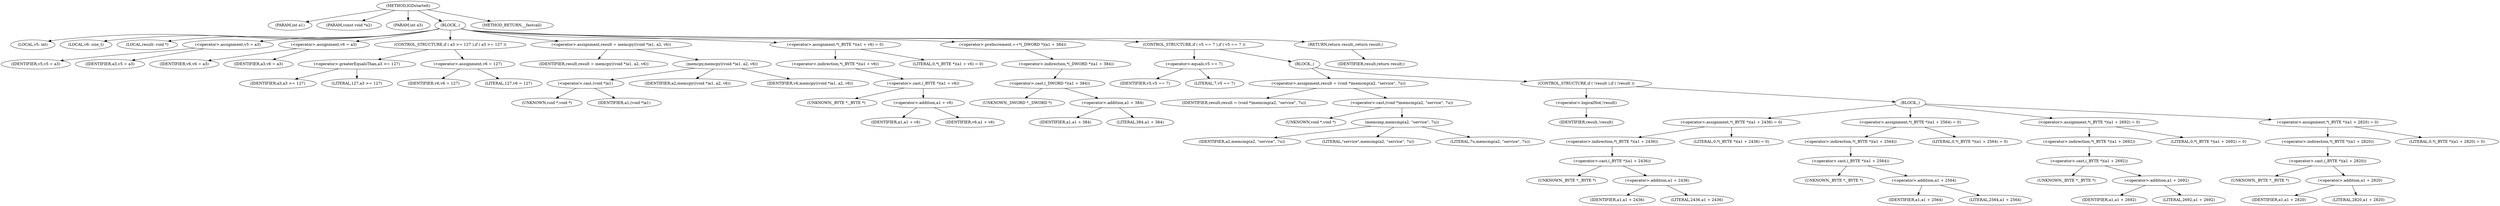 digraph IGDstartelt {  
"1000104" [label = "(METHOD,IGDstartelt)" ]
"1000105" [label = "(PARAM,int a1)" ]
"1000106" [label = "(PARAM,const void *a2)" ]
"1000107" [label = "(PARAM,int a3)" ]
"1000108" [label = "(BLOCK,,)" ]
"1000109" [label = "(LOCAL,v5: int)" ]
"1000110" [label = "(LOCAL,v6: size_t)" ]
"1000111" [label = "(LOCAL,result: void *)" ]
"1000112" [label = "(<operator>.assignment,v5 = a3)" ]
"1000113" [label = "(IDENTIFIER,v5,v5 = a3)" ]
"1000114" [label = "(IDENTIFIER,a3,v5 = a3)" ]
"1000115" [label = "(<operator>.assignment,v6 = a3)" ]
"1000116" [label = "(IDENTIFIER,v6,v6 = a3)" ]
"1000117" [label = "(IDENTIFIER,a3,v6 = a3)" ]
"1000118" [label = "(CONTROL_STRUCTURE,if ( a3 >= 127 ),if ( a3 >= 127 ))" ]
"1000119" [label = "(<operator>.greaterEqualsThan,a3 >= 127)" ]
"1000120" [label = "(IDENTIFIER,a3,a3 >= 127)" ]
"1000121" [label = "(LITERAL,127,a3 >= 127)" ]
"1000122" [label = "(<operator>.assignment,v6 = 127)" ]
"1000123" [label = "(IDENTIFIER,v6,v6 = 127)" ]
"1000124" [label = "(LITERAL,127,v6 = 127)" ]
"1000125" [label = "(<operator>.assignment,result = memcpy((void *)a1, a2, v6))" ]
"1000126" [label = "(IDENTIFIER,result,result = memcpy((void *)a1, a2, v6))" ]
"1000127" [label = "(memcpy,memcpy((void *)a1, a2, v6))" ]
"1000128" [label = "(<operator>.cast,(void *)a1)" ]
"1000129" [label = "(UNKNOWN,void *,void *)" ]
"1000130" [label = "(IDENTIFIER,a1,(void *)a1)" ]
"1000131" [label = "(IDENTIFIER,a2,memcpy((void *)a1, a2, v6))" ]
"1000132" [label = "(IDENTIFIER,v6,memcpy((void *)a1, a2, v6))" ]
"1000133" [label = "(<operator>.assignment,*(_BYTE *)(a1 + v6) = 0)" ]
"1000134" [label = "(<operator>.indirection,*(_BYTE *)(a1 + v6))" ]
"1000135" [label = "(<operator>.cast,(_BYTE *)(a1 + v6))" ]
"1000136" [label = "(UNKNOWN,_BYTE *,_BYTE *)" ]
"1000137" [label = "(<operator>.addition,a1 + v6)" ]
"1000138" [label = "(IDENTIFIER,a1,a1 + v6)" ]
"1000139" [label = "(IDENTIFIER,v6,a1 + v6)" ]
"1000140" [label = "(LITERAL,0,*(_BYTE *)(a1 + v6) = 0)" ]
"1000141" [label = "(<operator>.preIncrement,++*(_DWORD *)(a1 + 384))" ]
"1000142" [label = "(<operator>.indirection,*(_DWORD *)(a1 + 384))" ]
"1000143" [label = "(<operator>.cast,(_DWORD *)(a1 + 384))" ]
"1000144" [label = "(UNKNOWN,_DWORD *,_DWORD *)" ]
"1000145" [label = "(<operator>.addition,a1 + 384)" ]
"1000146" [label = "(IDENTIFIER,a1,a1 + 384)" ]
"1000147" [label = "(LITERAL,384,a1 + 384)" ]
"1000148" [label = "(CONTROL_STRUCTURE,if ( v5 == 7 ),if ( v5 == 7 ))" ]
"1000149" [label = "(<operator>.equals,v5 == 7)" ]
"1000150" [label = "(IDENTIFIER,v5,v5 == 7)" ]
"1000151" [label = "(LITERAL,7,v5 == 7)" ]
"1000152" [label = "(BLOCK,,)" ]
"1000153" [label = "(<operator>.assignment,result = (void *)memcmp(a2, \"service\", 7u))" ]
"1000154" [label = "(IDENTIFIER,result,result = (void *)memcmp(a2, \"service\", 7u))" ]
"1000155" [label = "(<operator>.cast,(void *)memcmp(a2, \"service\", 7u))" ]
"1000156" [label = "(UNKNOWN,void *,void *)" ]
"1000157" [label = "(memcmp,memcmp(a2, \"service\", 7u))" ]
"1000158" [label = "(IDENTIFIER,a2,memcmp(a2, \"service\", 7u))" ]
"1000159" [label = "(LITERAL,\"service\",memcmp(a2, \"service\", 7u))" ]
"1000160" [label = "(LITERAL,7u,memcmp(a2, \"service\", 7u))" ]
"1000161" [label = "(CONTROL_STRUCTURE,if ( !result ),if ( !result ))" ]
"1000162" [label = "(<operator>.logicalNot,!result)" ]
"1000163" [label = "(IDENTIFIER,result,!result)" ]
"1000164" [label = "(BLOCK,,)" ]
"1000165" [label = "(<operator>.assignment,*(_BYTE *)(a1 + 2436) = 0)" ]
"1000166" [label = "(<operator>.indirection,*(_BYTE *)(a1 + 2436))" ]
"1000167" [label = "(<operator>.cast,(_BYTE *)(a1 + 2436))" ]
"1000168" [label = "(UNKNOWN,_BYTE *,_BYTE *)" ]
"1000169" [label = "(<operator>.addition,a1 + 2436)" ]
"1000170" [label = "(IDENTIFIER,a1,a1 + 2436)" ]
"1000171" [label = "(LITERAL,2436,a1 + 2436)" ]
"1000172" [label = "(LITERAL,0,*(_BYTE *)(a1 + 2436) = 0)" ]
"1000173" [label = "(<operator>.assignment,*(_BYTE *)(a1 + 2564) = 0)" ]
"1000174" [label = "(<operator>.indirection,*(_BYTE *)(a1 + 2564))" ]
"1000175" [label = "(<operator>.cast,(_BYTE *)(a1 + 2564))" ]
"1000176" [label = "(UNKNOWN,_BYTE *,_BYTE *)" ]
"1000177" [label = "(<operator>.addition,a1 + 2564)" ]
"1000178" [label = "(IDENTIFIER,a1,a1 + 2564)" ]
"1000179" [label = "(LITERAL,2564,a1 + 2564)" ]
"1000180" [label = "(LITERAL,0,*(_BYTE *)(a1 + 2564) = 0)" ]
"1000181" [label = "(<operator>.assignment,*(_BYTE *)(a1 + 2692) = 0)" ]
"1000182" [label = "(<operator>.indirection,*(_BYTE *)(a1 + 2692))" ]
"1000183" [label = "(<operator>.cast,(_BYTE *)(a1 + 2692))" ]
"1000184" [label = "(UNKNOWN,_BYTE *,_BYTE *)" ]
"1000185" [label = "(<operator>.addition,a1 + 2692)" ]
"1000186" [label = "(IDENTIFIER,a1,a1 + 2692)" ]
"1000187" [label = "(LITERAL,2692,a1 + 2692)" ]
"1000188" [label = "(LITERAL,0,*(_BYTE *)(a1 + 2692) = 0)" ]
"1000189" [label = "(<operator>.assignment,*(_BYTE *)(a1 + 2820) = 0)" ]
"1000190" [label = "(<operator>.indirection,*(_BYTE *)(a1 + 2820))" ]
"1000191" [label = "(<operator>.cast,(_BYTE *)(a1 + 2820))" ]
"1000192" [label = "(UNKNOWN,_BYTE *,_BYTE *)" ]
"1000193" [label = "(<operator>.addition,a1 + 2820)" ]
"1000194" [label = "(IDENTIFIER,a1,a1 + 2820)" ]
"1000195" [label = "(LITERAL,2820,a1 + 2820)" ]
"1000196" [label = "(LITERAL,0,*(_BYTE *)(a1 + 2820) = 0)" ]
"1000197" [label = "(RETURN,return result;,return result;)" ]
"1000198" [label = "(IDENTIFIER,result,return result;)" ]
"1000199" [label = "(METHOD_RETURN,__fastcall)" ]
  "1000104" -> "1000105" 
  "1000104" -> "1000106" 
  "1000104" -> "1000107" 
  "1000104" -> "1000108" 
  "1000104" -> "1000199" 
  "1000108" -> "1000109" 
  "1000108" -> "1000110" 
  "1000108" -> "1000111" 
  "1000108" -> "1000112" 
  "1000108" -> "1000115" 
  "1000108" -> "1000118" 
  "1000108" -> "1000125" 
  "1000108" -> "1000133" 
  "1000108" -> "1000141" 
  "1000108" -> "1000148" 
  "1000108" -> "1000197" 
  "1000112" -> "1000113" 
  "1000112" -> "1000114" 
  "1000115" -> "1000116" 
  "1000115" -> "1000117" 
  "1000118" -> "1000119" 
  "1000118" -> "1000122" 
  "1000119" -> "1000120" 
  "1000119" -> "1000121" 
  "1000122" -> "1000123" 
  "1000122" -> "1000124" 
  "1000125" -> "1000126" 
  "1000125" -> "1000127" 
  "1000127" -> "1000128" 
  "1000127" -> "1000131" 
  "1000127" -> "1000132" 
  "1000128" -> "1000129" 
  "1000128" -> "1000130" 
  "1000133" -> "1000134" 
  "1000133" -> "1000140" 
  "1000134" -> "1000135" 
  "1000135" -> "1000136" 
  "1000135" -> "1000137" 
  "1000137" -> "1000138" 
  "1000137" -> "1000139" 
  "1000141" -> "1000142" 
  "1000142" -> "1000143" 
  "1000143" -> "1000144" 
  "1000143" -> "1000145" 
  "1000145" -> "1000146" 
  "1000145" -> "1000147" 
  "1000148" -> "1000149" 
  "1000148" -> "1000152" 
  "1000149" -> "1000150" 
  "1000149" -> "1000151" 
  "1000152" -> "1000153" 
  "1000152" -> "1000161" 
  "1000153" -> "1000154" 
  "1000153" -> "1000155" 
  "1000155" -> "1000156" 
  "1000155" -> "1000157" 
  "1000157" -> "1000158" 
  "1000157" -> "1000159" 
  "1000157" -> "1000160" 
  "1000161" -> "1000162" 
  "1000161" -> "1000164" 
  "1000162" -> "1000163" 
  "1000164" -> "1000165" 
  "1000164" -> "1000173" 
  "1000164" -> "1000181" 
  "1000164" -> "1000189" 
  "1000165" -> "1000166" 
  "1000165" -> "1000172" 
  "1000166" -> "1000167" 
  "1000167" -> "1000168" 
  "1000167" -> "1000169" 
  "1000169" -> "1000170" 
  "1000169" -> "1000171" 
  "1000173" -> "1000174" 
  "1000173" -> "1000180" 
  "1000174" -> "1000175" 
  "1000175" -> "1000176" 
  "1000175" -> "1000177" 
  "1000177" -> "1000178" 
  "1000177" -> "1000179" 
  "1000181" -> "1000182" 
  "1000181" -> "1000188" 
  "1000182" -> "1000183" 
  "1000183" -> "1000184" 
  "1000183" -> "1000185" 
  "1000185" -> "1000186" 
  "1000185" -> "1000187" 
  "1000189" -> "1000190" 
  "1000189" -> "1000196" 
  "1000190" -> "1000191" 
  "1000191" -> "1000192" 
  "1000191" -> "1000193" 
  "1000193" -> "1000194" 
  "1000193" -> "1000195" 
  "1000197" -> "1000198" 
}
